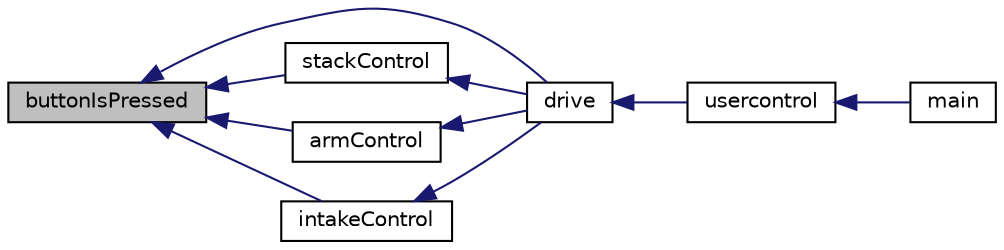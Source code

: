 digraph "buttonIsPressed"
{
  edge [fontname="Helvetica",fontsize="10",labelfontname="Helvetica",labelfontsize="10"];
  node [fontname="Helvetica",fontsize="10",shape=record];
  rankdir="LR";
  Node3 [label="buttonIsPressed",height=0.2,width=0.4,color="black", fillcolor="grey75", style="filled", fontcolor="black"];
  Node3 -> Node4 [dir="back",color="midnightblue",fontsize="10",style="solid",fontname="Helvetica"];
  Node4 [label="drive",height=0.2,width=0.4,color="black", fillcolor="white", style="filled",URL="$drive_8cpp.html#a928e32686c7e00c1ecde24c3da3019f7"];
  Node4 -> Node5 [dir="back",color="midnightblue",fontsize="10",style="solid",fontname="Helvetica"];
  Node5 [label="usercontrol",height=0.2,width=0.4,color="black", fillcolor="white", style="filled",URL="$main_8cpp.html#a0b51ae97a13db57021eefe87a9903444"];
  Node5 -> Node6 [dir="back",color="midnightblue",fontsize="10",style="solid",fontname="Helvetica"];
  Node6 [label="main",height=0.2,width=0.4,color="black", fillcolor="white", style="filled",URL="$main_8cpp.html#ae66f6b31b5ad750f1fe042a706a4e3d4"];
  Node3 -> Node7 [dir="back",color="midnightblue",fontsize="10",style="solid",fontname="Helvetica"];
  Node7 [label="stackControl",height=0.2,width=0.4,color="black", fillcolor="white", style="filled",URL="$drive_8cpp.html#abc3819041cf96aad1093752a3a5de31c"];
  Node7 -> Node4 [dir="back",color="midnightblue",fontsize="10",style="solid",fontname="Helvetica"];
  Node3 -> Node8 [dir="back",color="midnightblue",fontsize="10",style="solid",fontname="Helvetica"];
  Node8 [label="armControl",height=0.2,width=0.4,color="black", fillcolor="white", style="filled",URL="$drive_8cpp.html#adde1067b42b4de65ff20afb8901f7643"];
  Node8 -> Node4 [dir="back",color="midnightblue",fontsize="10",style="solid",fontname="Helvetica"];
  Node3 -> Node9 [dir="back",color="midnightblue",fontsize="10",style="solid",fontname="Helvetica"];
  Node9 [label="intakeControl",height=0.2,width=0.4,color="black", fillcolor="white", style="filled",URL="$drive_8cpp.html#a8afb2a071b21d98c49d5888a7b380ba6"];
  Node9 -> Node4 [dir="back",color="midnightblue",fontsize="10",style="solid",fontname="Helvetica"];
}
